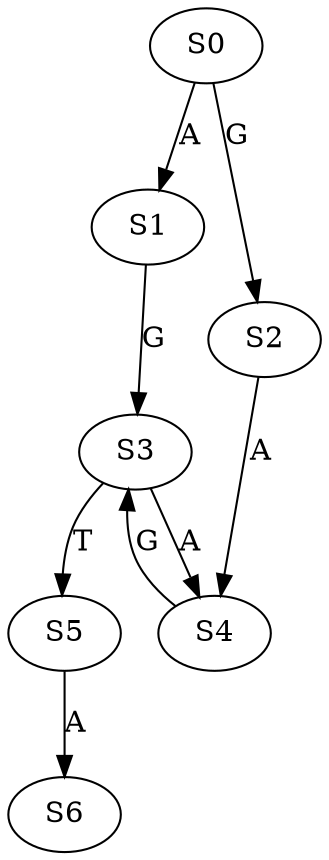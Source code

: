 strict digraph  {
	S0 -> S1 [ label = A ];
	S0 -> S2 [ label = G ];
	S1 -> S3 [ label = G ];
	S2 -> S4 [ label = A ];
	S3 -> S5 [ label = T ];
	S3 -> S4 [ label = A ];
	S4 -> S3 [ label = G ];
	S5 -> S6 [ label = A ];
}

